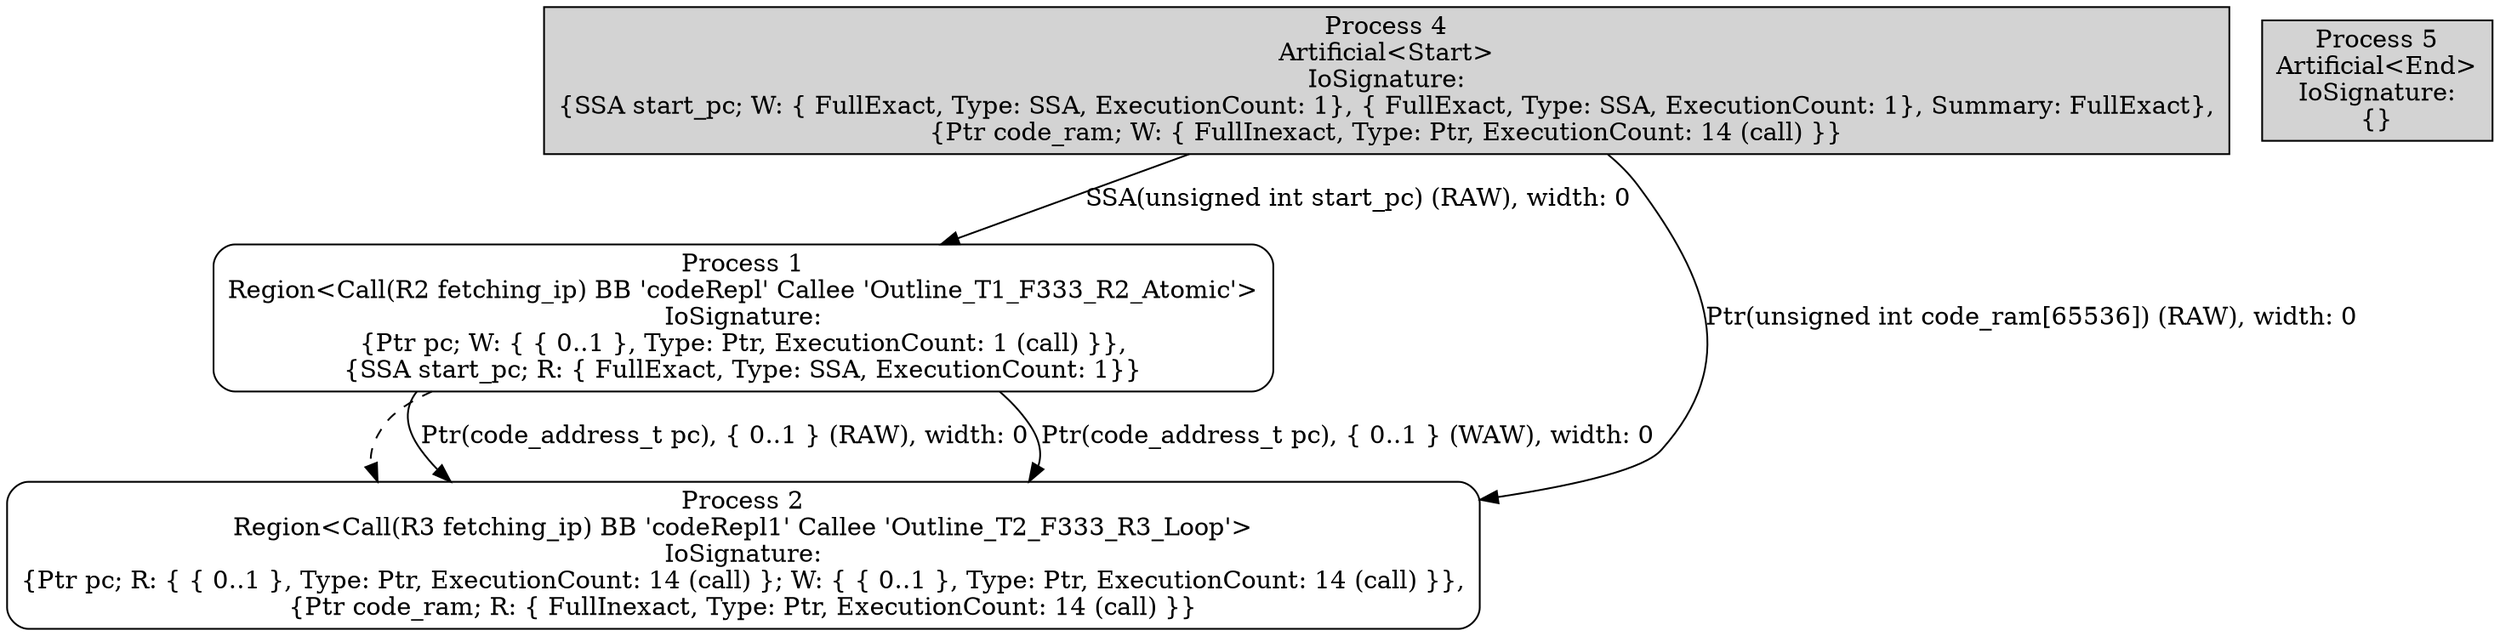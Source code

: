digraph G {
0[label="Process 1
Region<Call(R2 fetching_ip) BB 'codeRepl' Callee 'Outline_T1_F333_R2_Atomic'>
IoSignature:
{Ptr pc; W: { { 0..1 }, Type: Ptr, ExecutionCount: 1 (call) }},
{SSA start_pc; R: { FullExact, Type: SSA, ExecutionCount: 1}}", style="rounded", shape="box"];
1[label="Process 2
Region<Call(R3 fetching_ip) BB 'codeRepl1' Callee 'Outline_T2_F333_R3_Loop'>
IoSignature:
{Ptr pc; R: { { 0..1 }, Type: Ptr, ExecutionCount: 14 (call) }; W: { { 0..1 }, Type: Ptr, ExecutionCount: 14 (call) }},
{Ptr code_ram; R: { FullInexact, Type: Ptr, ExecutionCount: 14 (call) }}", style="rounded", shape="box"];
2[label="Process 4
Artificial<Start>
IoSignature:
{SSA start_pc; W: { FullExact, Type: SSA, ExecutionCount: 1}, { FullExact, Type: SSA, ExecutionCount: 1}, Summary: FullExact},
{Ptr code_ram; W: { FullInexact, Type: Ptr, ExecutionCount: 14 (call) }}", style="filled" shape="box" fillcolor="lightgrey"];
3[label="Process 5
Artificial<End>
IoSignature:
{}", style="filled" shape="box" fillcolor="lightgrey"];
0->1 [style="dashed"];
0->1 [label="Ptr(code_address_t pc), { 0..1 } (RAW), width: 0"];
0->1 [label="Ptr(code_address_t pc), { 0..1 } (WAW), width: 0"];
2->0 [label="SSA(unsigned int start_pc) (RAW), width: 0"];
2->1 [label="Ptr(unsigned int code_ram[65536]) (RAW), width: 0"];
}
